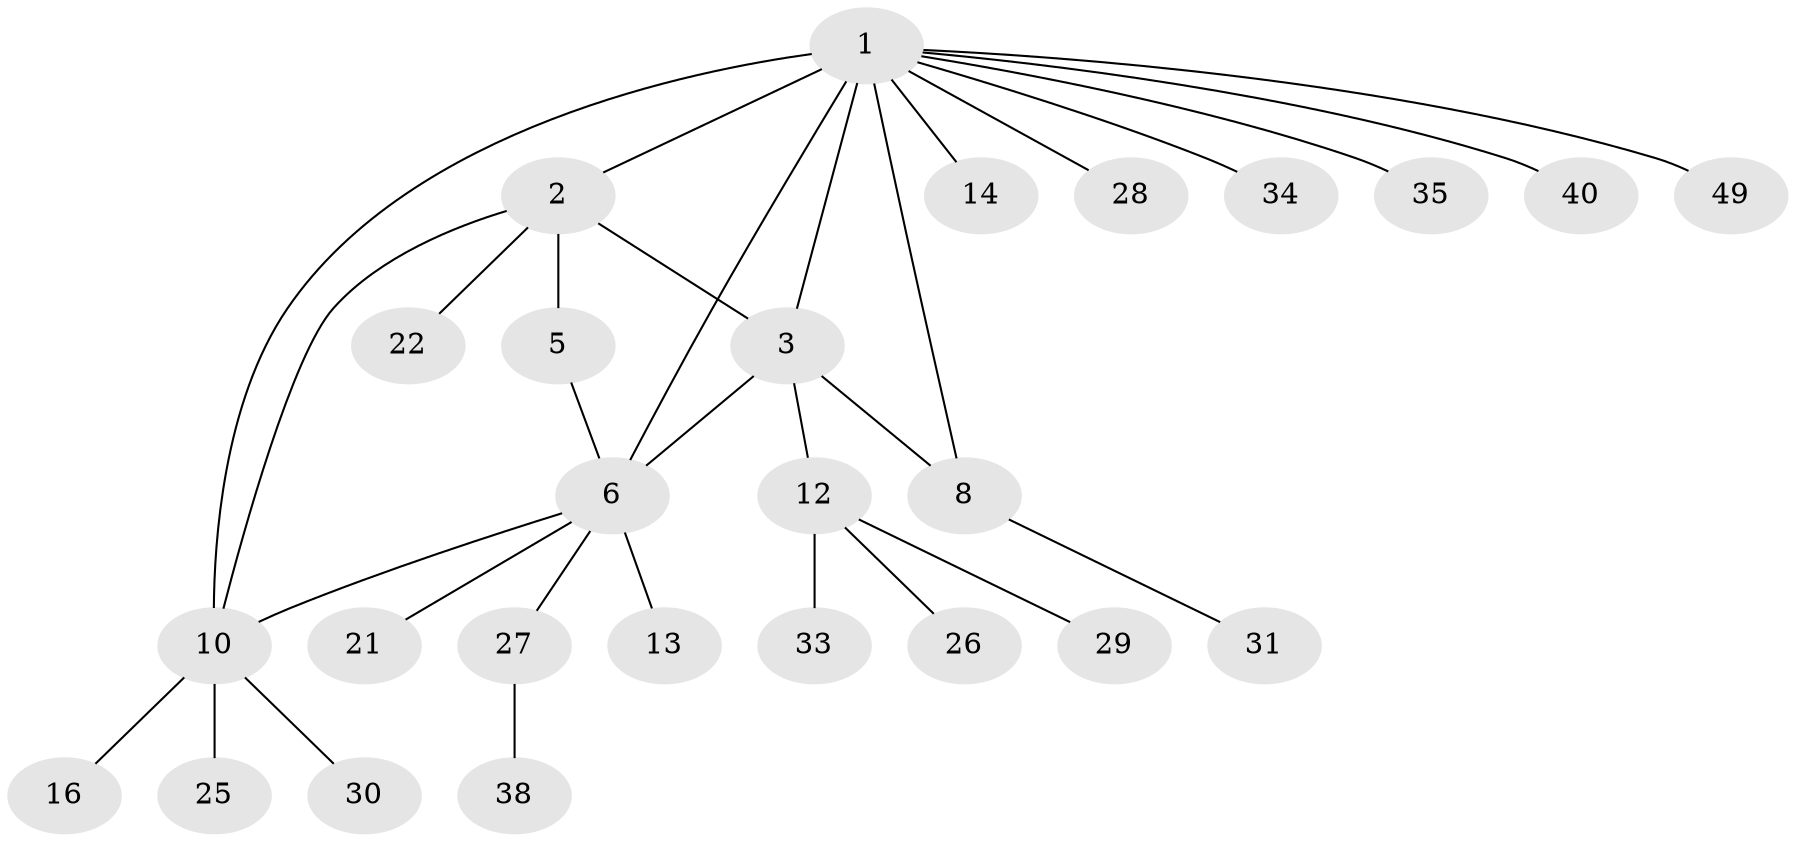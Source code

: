 // original degree distribution, {5: 0.038461538461538464, 6: 0.057692307692307696, 3: 0.07692307692307693, 8: 0.019230769230769232, 9: 0.019230769230769232, 7: 0.019230769230769232, 2: 0.19230769230769232, 1: 0.5384615384615384, 4: 0.038461538461538464}
// Generated by graph-tools (version 1.1) at 2025/15/03/09/25 04:15:43]
// undirected, 26 vertices, 31 edges
graph export_dot {
graph [start="1"]
  node [color=gray90,style=filled];
  1 [super="+7+19"];
  2 [super="+11"];
  3 [super="+4+15"];
  5 [super="+41"];
  6;
  8;
  10;
  12 [super="+18"];
  13;
  14;
  16 [super="+51"];
  21;
  22;
  25;
  26 [super="+32"];
  27;
  28;
  29;
  30;
  31;
  33;
  34;
  35;
  38;
  40 [super="+43"];
  49;
  1 -- 2;
  1 -- 40;
  1 -- 49;
  1 -- 3 [weight=3];
  1 -- 35;
  1 -- 6;
  1 -- 8;
  1 -- 10;
  1 -- 14;
  1 -- 28;
  1 -- 34;
  2 -- 5;
  2 -- 10;
  2 -- 22;
  2 -- 3;
  3 -- 6 [weight=2];
  3 -- 8;
  3 -- 12;
  5 -- 6;
  6 -- 10;
  6 -- 13;
  6 -- 21;
  6 -- 27;
  8 -- 31;
  10 -- 16;
  10 -- 25;
  10 -- 30;
  12 -- 33;
  12 -- 26;
  12 -- 29;
  27 -- 38;
}
